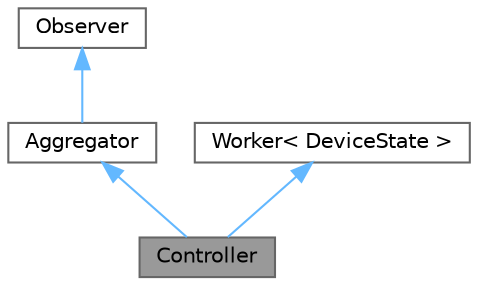 digraph "Controller"
{
 // LATEX_PDF_SIZE
  bgcolor="transparent";
  edge [fontname=Helvetica,fontsize=10,labelfontname=Helvetica,labelfontsize=10];
  node [fontname=Helvetica,fontsize=10,shape=box,height=0.2,width=0.4];
  Node1 [id="Node000001",label="Controller",height=0.2,width=0.4,color="gray40", fillcolor="grey60", style="filled", fontcolor="black",tooltip=" "];
  Node2 -> Node1 [id="edge4_Node000001_Node000002",dir="back",color="steelblue1",style="solid",tooltip=" "];
  Node2 [id="Node000002",label="Aggregator",height=0.2,width=0.4,color="gray40", fillcolor="white", style="filled",URL="$class_aggregator.html",tooltip=" "];
  Node3 -> Node2 [id="edge5_Node000002_Node000003",dir="back",color="steelblue1",style="solid",tooltip=" "];
  Node3 [id="Node000003",label="Observer",height=0.2,width=0.4,color="gray40", fillcolor="white", style="filled",URL="$class_observer.html",tooltip=" "];
  Node4 -> Node1 [id="edge6_Node000001_Node000004",dir="back",color="steelblue1",style="solid",tooltip=" "];
  Node4 [id="Node000004",label="Worker\< DeviceState \>",height=0.2,width=0.4,color="gray40", fillcolor="white", style="filled",tooltip=" "];
}
